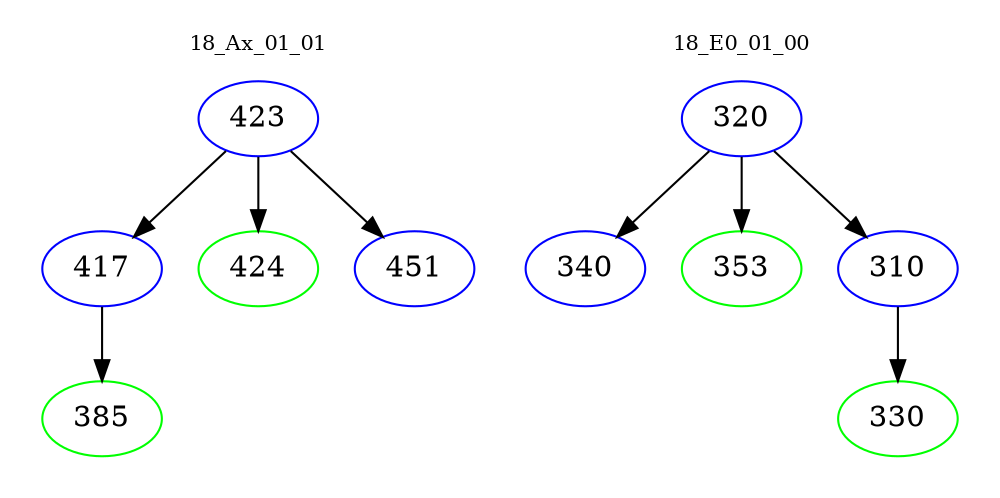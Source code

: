 digraph{
subgraph cluster_0 {
color = white
label = "18_Ax_01_01";
fontsize=10;
T0_423 [label="423", color="blue"]
T0_423 -> T0_417 [color="black"]
T0_417 [label="417", color="blue"]
T0_417 -> T0_385 [color="black"]
T0_385 [label="385", color="green"]
T0_423 -> T0_424 [color="black"]
T0_424 [label="424", color="green"]
T0_423 -> T0_451 [color="black"]
T0_451 [label="451", color="blue"]
}
subgraph cluster_1 {
color = white
label = "18_E0_01_00";
fontsize=10;
T1_320 [label="320", color="blue"]
T1_320 -> T1_340 [color="black"]
T1_340 [label="340", color="blue"]
T1_320 -> T1_353 [color="black"]
T1_353 [label="353", color="green"]
T1_320 -> T1_310 [color="black"]
T1_310 [label="310", color="blue"]
T1_310 -> T1_330 [color="black"]
T1_330 [label="330", color="green"]
}
}
